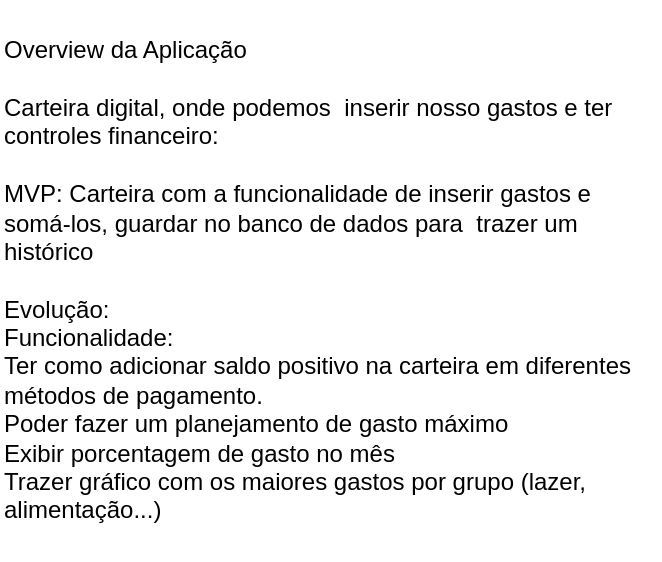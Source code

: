 <mxfile version="22.1.0" type="github">
  <diagram name="Página-1" id="Ag4KgtUrRzJSa6hPJ-zC">
    <mxGraphModel dx="2261" dy="738" grid="1" gridSize="10" guides="1" tooltips="1" connect="1" arrows="1" fold="1" page="1" pageScale="1" pageWidth="827" pageHeight="1169" math="0" shadow="0">
      <root>
        <mxCell id="0" />
        <mxCell id="1" parent="0" />
        <mxCell id="kN6EqPMscIgF01qb4OFp-1" value="Overview da Aplicação&lt;br&gt;&lt;br&gt;Carteira digital, onde podemos&amp;nbsp; inserir nosso gastos e ter controles financeiro:&lt;br&gt;&lt;br&gt;MVP: Carteira com a funcionalidade de inserir gastos e somá-los, guardar no banco de dados para&amp;nbsp; trazer um histórico&lt;br&gt;&lt;br&gt;Evolução:&lt;br&gt;Funcionalidade:&lt;br&gt;Ter como adicionar saldo positivo na carteira em diferentes métodos de pagamento.&lt;br&gt;Poder fazer um planejamento de gasto máximo&lt;br&gt;Exibir porcentagem de gasto no mês&lt;br&gt;Trazer gráfico com os maiores gastos por grupo (lazer, alimentação...)" style="text;html=1;strokeColor=none;fillColor=none;align=left;verticalAlign=middle;whiteSpace=wrap;rounded=0;" vertex="1" parent="1">
          <mxGeometry x="-290" y="20" width="330" height="280" as="geometry" />
        </mxCell>
      </root>
    </mxGraphModel>
  </diagram>
</mxfile>
